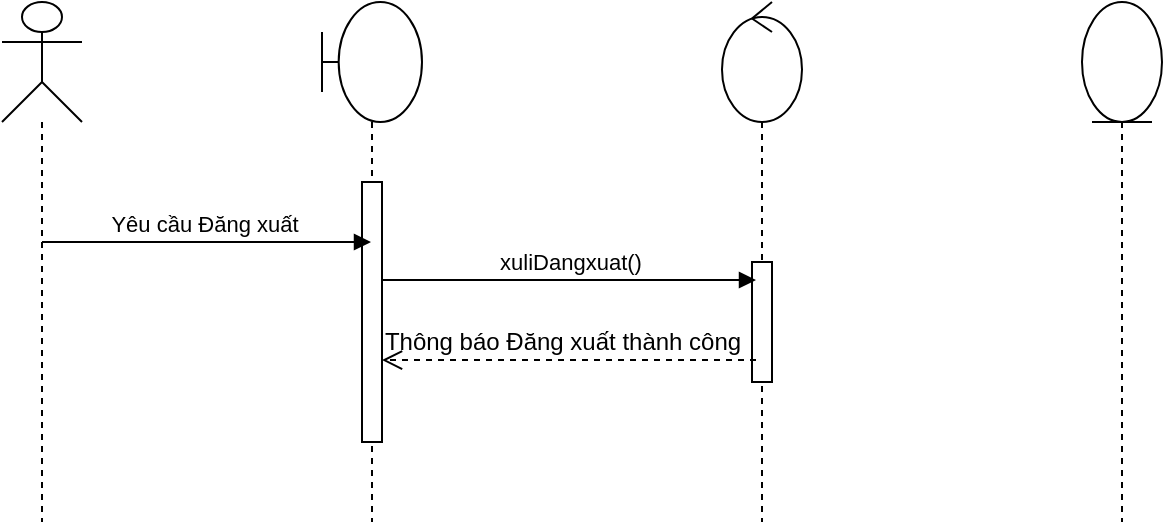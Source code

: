 <mxfile version="14.4.3" type="device"><diagram id="fAJozjIwMAE_eadaT9xp" name="Page-1"><mxGraphModel dx="852" dy="494" grid="1" gridSize="10" guides="1" tooltips="1" connect="1" arrows="1" fold="1" page="1" pageScale="1" pageWidth="850" pageHeight="1100" math="0" shadow="0"><root><mxCell id="0"/><mxCell id="1" parent="0"/><mxCell id="6HqjmEJ1_VNVZJLdOGDE-1" value="" style="shape=umlLifeline;participant=umlActor;perimeter=lifelinePerimeter;whiteSpace=wrap;html=1;container=1;collapsible=0;recursiveResize=0;verticalAlign=top;spacingTop=36;outlineConnect=0;size=60;" parent="1" vertex="1"><mxGeometry x="80" y="40" width="40" height="260" as="geometry"/></mxCell><mxCell id="6HqjmEJ1_VNVZJLdOGDE-2" value="" style="shape=umlLifeline;participant=umlBoundary;perimeter=lifelinePerimeter;whiteSpace=wrap;html=1;container=1;collapsible=0;recursiveResize=0;verticalAlign=top;spacingTop=36;outlineConnect=0;size=60;" parent="1" vertex="1"><mxGeometry x="240" y="40" width="50" height="260" as="geometry"/></mxCell><mxCell id="6HqjmEJ1_VNVZJLdOGDE-12" value="" style="html=1;points=[];perimeter=orthogonalPerimeter;" parent="6HqjmEJ1_VNVZJLdOGDE-2" vertex="1"><mxGeometry x="20" y="90" width="10" height="130" as="geometry"/></mxCell><mxCell id="6HqjmEJ1_VNVZJLdOGDE-3" value="" style="shape=umlLifeline;participant=umlControl;perimeter=lifelinePerimeter;whiteSpace=wrap;html=1;container=1;collapsible=0;recursiveResize=0;verticalAlign=top;spacingTop=36;outlineConnect=0;size=60;" parent="1" vertex="1"><mxGeometry x="440" y="40" width="40" height="260" as="geometry"/></mxCell><mxCell id="6HqjmEJ1_VNVZJLdOGDE-14" value="" style="html=1;points=[];perimeter=orthogonalPerimeter;" parent="6HqjmEJ1_VNVZJLdOGDE-3" vertex="1"><mxGeometry x="15" y="130" width="10" height="60" as="geometry"/></mxCell><mxCell id="6HqjmEJ1_VNVZJLdOGDE-4" value="" style="shape=umlLifeline;participant=umlEntity;perimeter=lifelinePerimeter;whiteSpace=wrap;html=1;container=1;collapsible=0;recursiveResize=0;verticalAlign=top;spacingTop=36;outlineConnect=0;size=60;" parent="1" vertex="1"><mxGeometry x="620" y="40" width="40" height="260" as="geometry"/></mxCell><mxCell id="6HqjmEJ1_VNVZJLdOGDE-7" value="Yêu cầu Đăng xuất" style="html=1;verticalAlign=bottom;endArrow=block;" parent="1" source="6HqjmEJ1_VNVZJLdOGDE-1" target="6HqjmEJ1_VNVZJLdOGDE-2" edge="1"><mxGeometry x="-0.024" width="80" relative="1" as="geometry"><mxPoint x="380" y="260" as="sourcePoint"/><mxPoint x="460" y="260" as="targetPoint"/><Array as="points"><mxPoint x="180" y="160"/></Array><mxPoint as="offset"/></mxGeometry></mxCell><mxCell id="6HqjmEJ1_VNVZJLdOGDE-13" value="xuliDangxuat()" style="html=1;verticalAlign=bottom;endArrow=block;entryX=0.2;entryY=0.15;entryDx=0;entryDy=0;entryPerimeter=0;" parent="1" target="6HqjmEJ1_VNVZJLdOGDE-14" edge="1" source="6HqjmEJ1_VNVZJLdOGDE-12"><mxGeometry width="80" relative="1" as="geometry"><mxPoint x="270" y="260" as="sourcePoint"/><mxPoint x="450" y="260" as="targetPoint"/><Array as="points"/></mxGeometry></mxCell><mxCell id="6HqjmEJ1_VNVZJLdOGDE-16" value="" style="html=1;verticalAlign=bottom;endArrow=open;dashed=1;endSize=8;exitX=0.2;exitY=0.817;exitDx=0;exitDy=0;exitPerimeter=0;" parent="1" source="6HqjmEJ1_VNVZJLdOGDE-14" edge="1" target="6HqjmEJ1_VNVZJLdOGDE-12"><mxGeometry x="-0.176" y="-9" relative="1" as="geometry"><mxPoint x="450" y="300" as="sourcePoint"/><mxPoint x="270" y="299" as="targetPoint"/><mxPoint as="offset"/></mxGeometry></mxCell><mxCell id="6HqjmEJ1_VNVZJLdOGDE-17" value="Thông báo Đăng xuất thành công" style="text;html=1;align=center;verticalAlign=middle;resizable=0;points=[];autosize=1;" parent="1" vertex="1"><mxGeometry x="265" y="200" width="190" height="20" as="geometry"/></mxCell></root></mxGraphModel></diagram></mxfile>